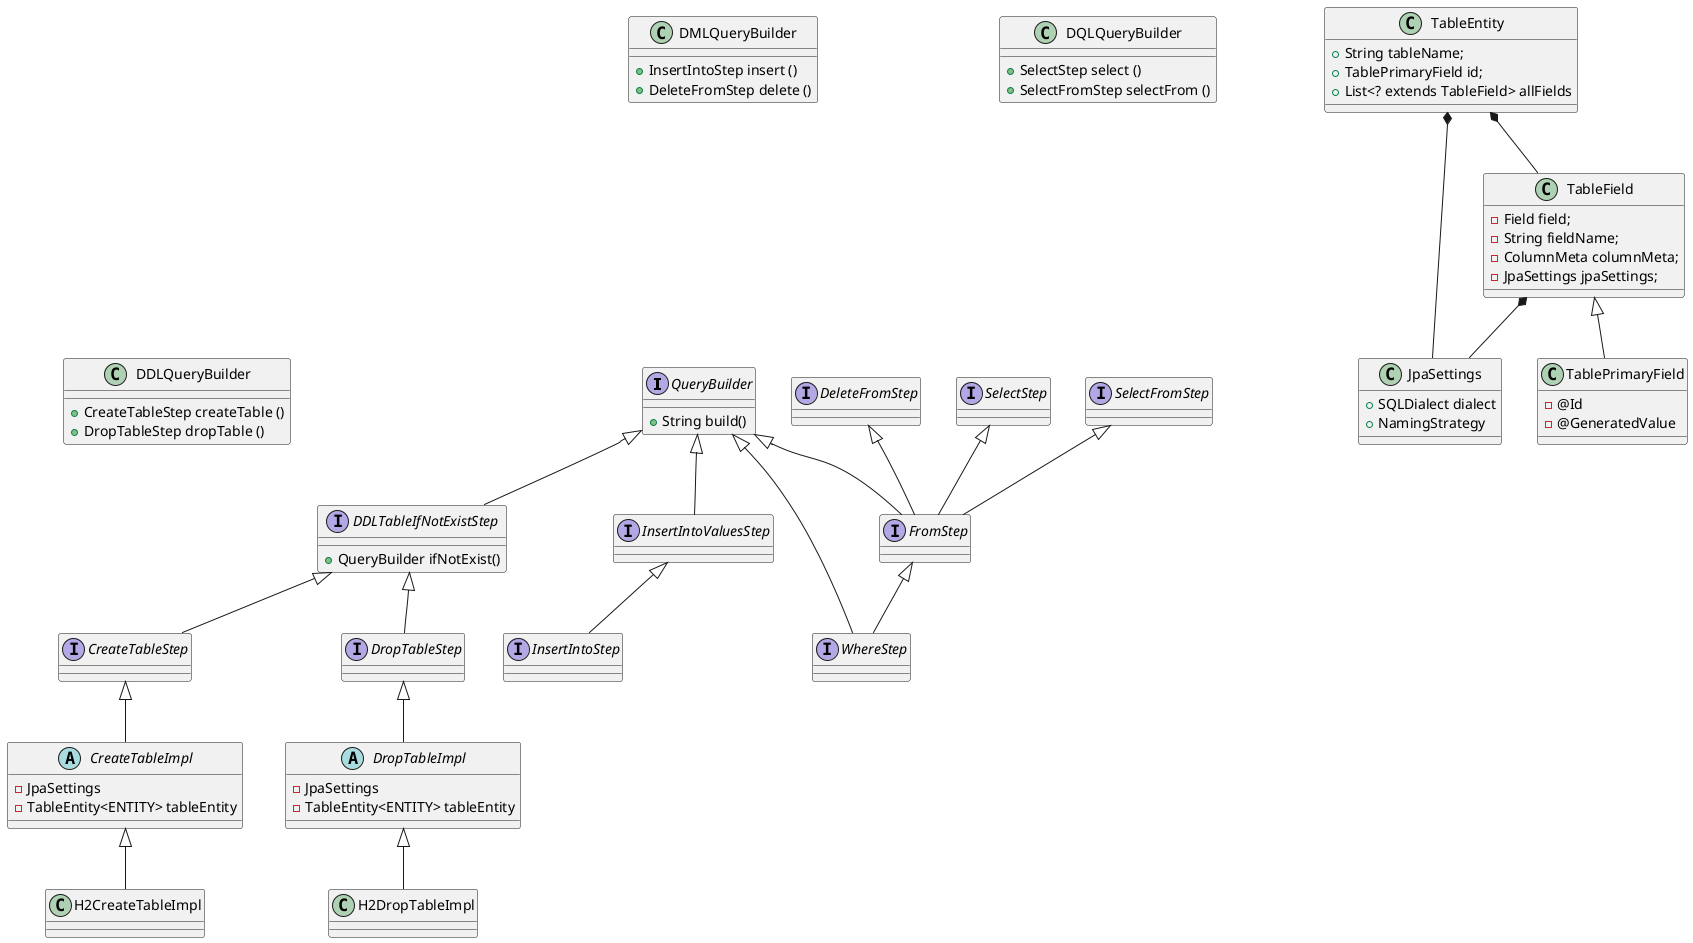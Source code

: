 @startuml
interface QueryBuilder {
    + String build()
}

' QueryBuilder 들
class DDLQueryBuilder {
    + CreateTableStep createTable ()
    + DropTableStep dropTable ()
}

class DQLQueryBuilder {
    + SelectStep select ()
    + SelectFromStep selectFrom ()
}

class DMLQueryBuilder {
    + InsertIntoStep insert ()
    + DeleteFromStep delete ()
}


' 이거도 그리면 좋지만 안이쁘니 숨기자...
DDLQueryBuilder -[hidden]..> CreateTableStep:returns
DDLQueryBuilder -[hidden]..> DropTableStep:returns

DMLQueryBuilder -[hidden]..> InsertIntoStep:returns
DMLQueryBuilder -[hidden]..> DeleteFromStep:returns

' Step 들 정의
interface CreateTableStep extends DDLTableIfNotExistStep {

}

interface DropTableStep extends DDLTableIfNotExistStep {

}

interface SelectStep {

}

interface SelectFromStep {

}

interface InsertIntoStep extends InsertIntoValuesStep {

}

interface InsertIntoValuesStep extends QueryBuilder {

}

interface DeleteFromStep {

}

interface FromStep extends SelectStep, DeleteFromStep, SelectFromStep, QueryBuilder {

}

interface WhereStep extends FromStep, QueryBuilder {

}

interface DDLTableIfNotExistStep extends QueryBuilder {
    + QueryBuilder ifNotExist()
}

abstract class CreateTableImpl extends CreateTableStep{
    - JpaSettings
    - TableEntity<ENTITY> tableEntity
}

class H2CreateTableImpl extends CreateTableImpl {

}

abstract class DropTableImpl extends DropTableStep {
    - JpaSettings
    - TableEntity<ENTITY> tableEntity
}

class H2DropTableImpl extends DropTableImpl {

}

class JpaSettings {
    + SQLDialect dialect
    + NamingStrategy
}

TableEntity *--	TableField
TableEntity *--	JpaSettings

TableField *-- JpaSettings

class TableEntity {
    + String tableName;
    + TablePrimaryField id;
    + List<? extends TableField> allFields
}

class TableField {
    - Field field;
    - String fieldName;
    - ColumnMeta columnMeta;
    - JpaSettings jpaSettings;
}

class TablePrimaryField extends TableField {
    - @Id
    - @GeneratedValue
}

@enduml
